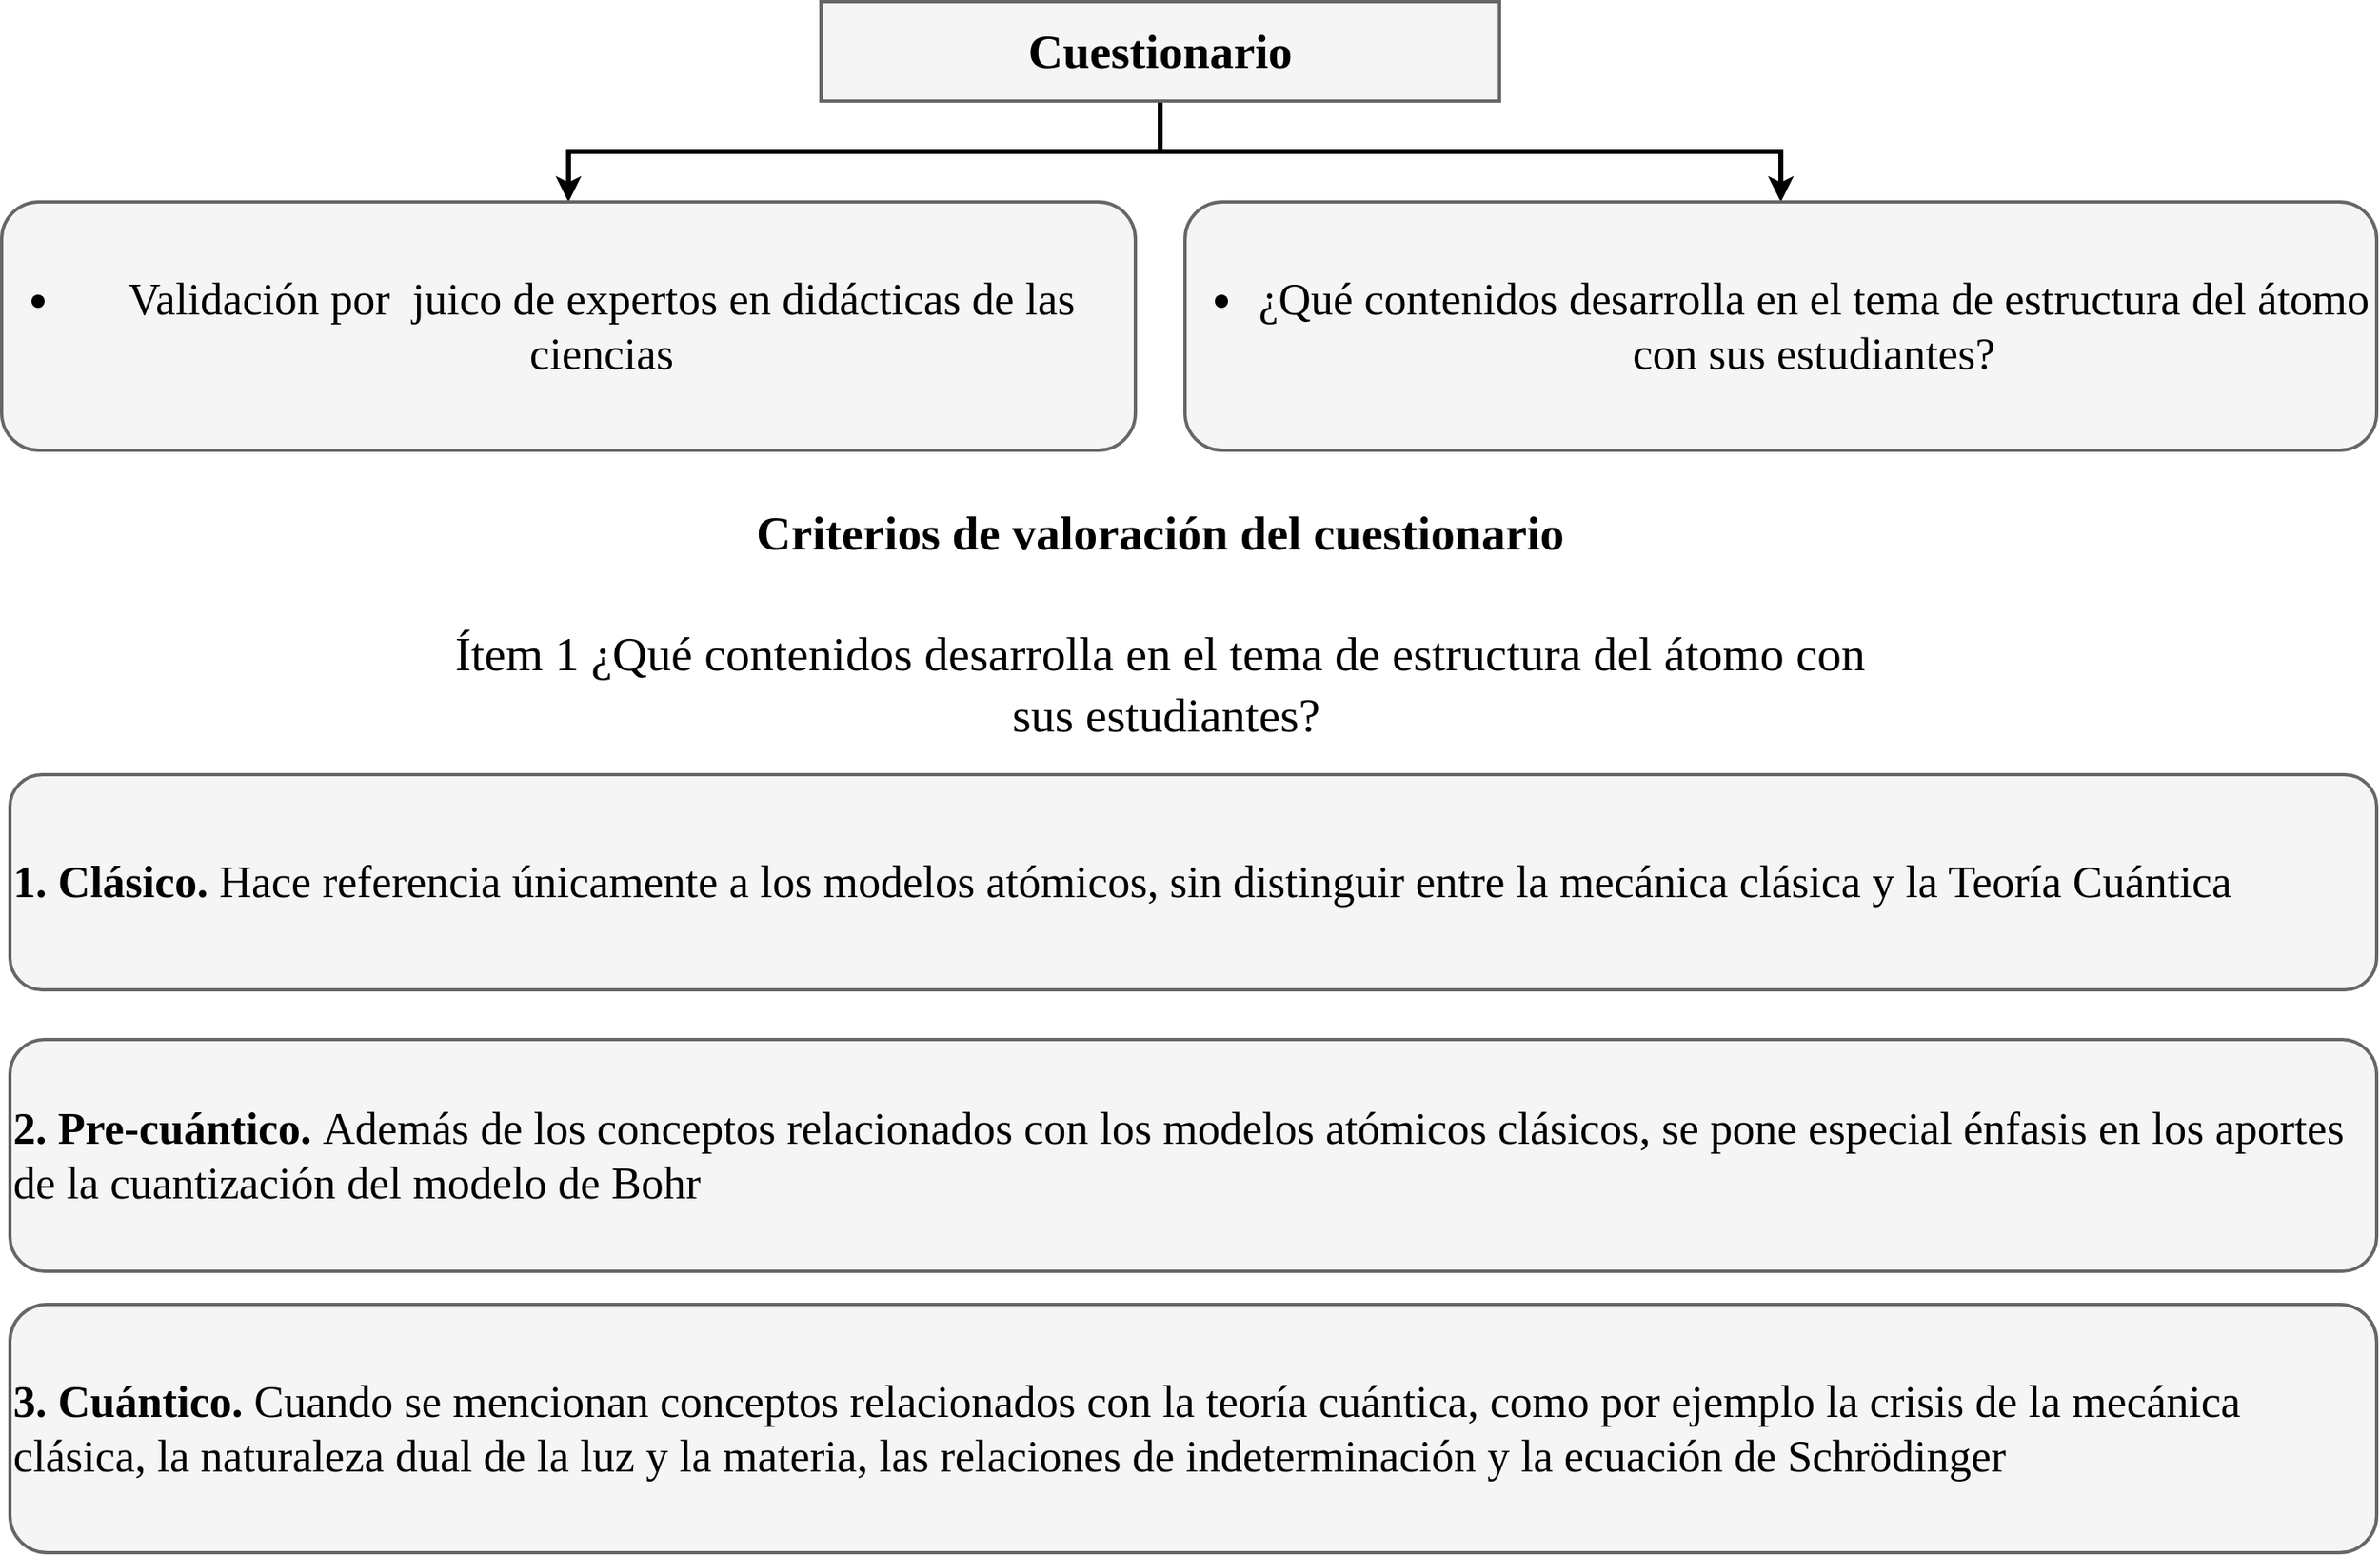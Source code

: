 <mxfile version="26.0.14">
  <diagram name="Página-1" id="qKCqAZBmxgnomuWYAr4e">
    <mxGraphModel dx="2037" dy="1047" grid="1" gridSize="10" guides="1" tooltips="1" connect="1" arrows="1" fold="1" page="1" pageScale="1" pageWidth="1169" pageHeight="827" math="0" shadow="0">
      <root>
        <mxCell id="0" />
        <mxCell id="1" parent="0" />
        <mxCell id="TmuDQY07s0CltyXyed1G-1" style="edgeStyle=orthogonalEdgeStyle;rounded=0;orthogonalLoop=1;jettySize=auto;html=1;strokeWidth=3;" edge="1" parent="1" source="TmuDQY07s0CltyXyed1G-2" target="TmuDQY07s0CltyXyed1G-3">
          <mxGeometry relative="1" as="geometry" />
        </mxCell>
        <mxCell id="TmuDQY07s0CltyXyed1G-5" style="edgeStyle=orthogonalEdgeStyle;rounded=0;orthogonalLoop=1;jettySize=auto;html=1;entryX=0.5;entryY=0;entryDx=0;entryDy=0;strokeWidth=3;" edge="1" parent="1" source="TmuDQY07s0CltyXyed1G-2" target="TmuDQY07s0CltyXyed1G-4">
          <mxGeometry relative="1" as="geometry" />
        </mxCell>
        <mxCell id="TmuDQY07s0CltyXyed1G-2" value="Cuestionario" style="rounded=0;whiteSpace=wrap;html=1;fontFamily=Verdana;fontSize=29;fontStyle=1;fillColor=#f5f5f5;fontColor=#000000;strokeColor=#666666;strokeWidth=2;" vertex="1" parent="1">
          <mxGeometry x="500" y="50" width="410" height="60" as="geometry" />
        </mxCell>
        <mxCell id="TmuDQY07s0CltyXyed1G-3" value="&lt;ul&gt;&lt;li&gt;&lt;font face=&quot;Verdana&quot;&gt;Validación por&amp;nbsp; juico de expertos en didácticas de las ciencias&lt;br&gt;&lt;/font&gt;&lt;/li&gt;&lt;/ul&gt;" style="rounded=1;whiteSpace=wrap;html=1;align=center;fillColor=#f5f5f5;fontColor=#000000;strokeColor=#666666;strokeWidth=2;fontSize=27;" vertex="1" parent="1">
          <mxGeometry x="5" y="171" width="685" height="150" as="geometry" />
        </mxCell>
        <mxCell id="TmuDQY07s0CltyXyed1G-4" value="&lt;ul&gt;&lt;li&gt;&lt;font face=&quot;Verdana&quot;&gt;¿Qué contenidos desarrolla en el tema de estructura del átomo con sus estudiantes?&lt;br&gt;&lt;/font&gt;&lt;/li&gt;&lt;/ul&gt;" style="rounded=1;whiteSpace=wrap;html=1;align=center;fillColor=#f5f5f5;fontColor=#000000;strokeColor=#666666;strokeWidth=2;fontSize=27;" vertex="1" parent="1">
          <mxGeometry x="720" y="171" width="720" height="150" as="geometry" />
        </mxCell>
        <mxCell id="TmuDQY07s0CltyXyed1G-7" value="&lt;span style=&quot;background-color: transparent; font-family: Verdana;&quot;&gt;&lt;b&gt;1. Clásico.&lt;/b&gt; Hace referencia únicamente a los modelos atómicos, sin distinguir entre la mecánica clásica y la Teoría Cuántica&lt;/span&gt;" style="rounded=1;whiteSpace=wrap;html=1;align=left;fillColor=#f5f5f5;fontColor=#000000;strokeColor=#666666;strokeWidth=2;fontSize=27;" vertex="1" parent="1">
          <mxGeometry x="10" y="517" width="1430" height="130" as="geometry" />
        </mxCell>
        <mxCell id="TmuDQY07s0CltyXyed1G-8" value="&lt;p style=&quot;line-height: 80%; margin-top: 10pt; margin-bottom: 8pt; margin-right: 0in; text-indent: 0in; unicode-bidi: embed; word-break: normal;&quot;&gt;&lt;span&gt;&lt;font&gt;Criterios de valoración del cuestionario&lt;/font&gt;&lt;/span&gt;&lt;/p&gt;&lt;p style=&quot;line-height: 80%; margin-top: 10pt; margin-bottom: 8pt; margin-right: 0in; text-indent: 0in; unicode-bidi: embed; word-break: normal;&quot;&gt;&lt;span&gt;&lt;font&gt;&lt;br&gt;&lt;/font&gt;&lt;/span&gt;&lt;/p&gt;&lt;p style=&quot;line-height: 80%; margin-top: 10pt; margin-bottom: 8pt; margin-right: 0in; text-indent: 0in; unicode-bidi: embed; word-break: normal;&quot;&gt;&lt;span&gt;&lt;font&gt;&lt;/font&gt;&lt;/span&gt;&lt;/p&gt;&lt;p style=&quot;line-height: 80%; margin-top: 10pt; margin-bottom: 8pt; margin-right: 0in; text-indent: 0in; unicode-bidi: embed; word-break: normal;&quot;&gt;&lt;span style=&quot;font-weight: 400;&quot;&gt;Ítem 1 ¿Qué contenidos desarrolla en el tema de estructura del átomo con&lt;/span&gt;&lt;/p&gt;&lt;p style=&quot;line-height: 80%; margin-top: 10pt; margin-bottom: 8pt; margin-right: 0in; text-indent: 0in; unicode-bidi: embed; word-break: normal;&quot;&gt;&lt;span style=&quot;font-weight: 400;&quot;&gt;&amp;nbsp;sus estudiantes?&lt;/span&gt;&lt;/p&gt;&lt;div&gt;&lt;br&gt;&lt;/div&gt;&lt;div&gt;&lt;br&gt;&lt;/div&gt;" style="text;whiteSpace=wrap;html=1;align=center;fontSize=29;fontStyle=1;fontFamily=Verdana;" vertex="1" parent="1">
          <mxGeometry x="140" y="340" width="1130" height="120" as="geometry" />
        </mxCell>
        <mxCell id="TmuDQY07s0CltyXyed1G-9" value="&lt;div&gt;&lt;font face=&quot;Verdana&quot;&gt;&lt;b&gt;2. Pre-cuántico. &lt;/b&gt;Además de los conceptos relacionados con los modelos atómicos clásicos, se pone especial énfasis en los aportes de la cuantización del modelo de Bohr&lt;/font&gt;&lt;/div&gt;" style="rounded=1;whiteSpace=wrap;html=1;align=left;fillColor=#f5f5f5;fontColor=#000000;strokeColor=#666666;strokeWidth=2;fontSize=27;" vertex="1" parent="1">
          <mxGeometry x="10" y="677" width="1430" height="140" as="geometry" />
        </mxCell>
        <mxCell id="TmuDQY07s0CltyXyed1G-10" value="&lt;div&gt;&lt;font face=&quot;Verdana&quot;&gt;&lt;b&gt;3. Cuántico.&lt;/b&gt; Cuando se mencionan conceptos relacionados con la teoría cuántica, como por ejemplo la crisis de la mecánica clásica, la naturaleza dual de la luz y la materia, las relaciones de indeterminación y la ecuación de Schrödinger&amp;nbsp;&lt;/font&gt;&lt;/div&gt;" style="rounded=1;whiteSpace=wrap;html=1;align=left;fillColor=#f5f5f5;fontColor=#000000;strokeColor=#666666;strokeWidth=2;fontSize=27;" vertex="1" parent="1">
          <mxGeometry x="10" y="837" width="1430" height="150" as="geometry" />
        </mxCell>
      </root>
    </mxGraphModel>
  </diagram>
</mxfile>
